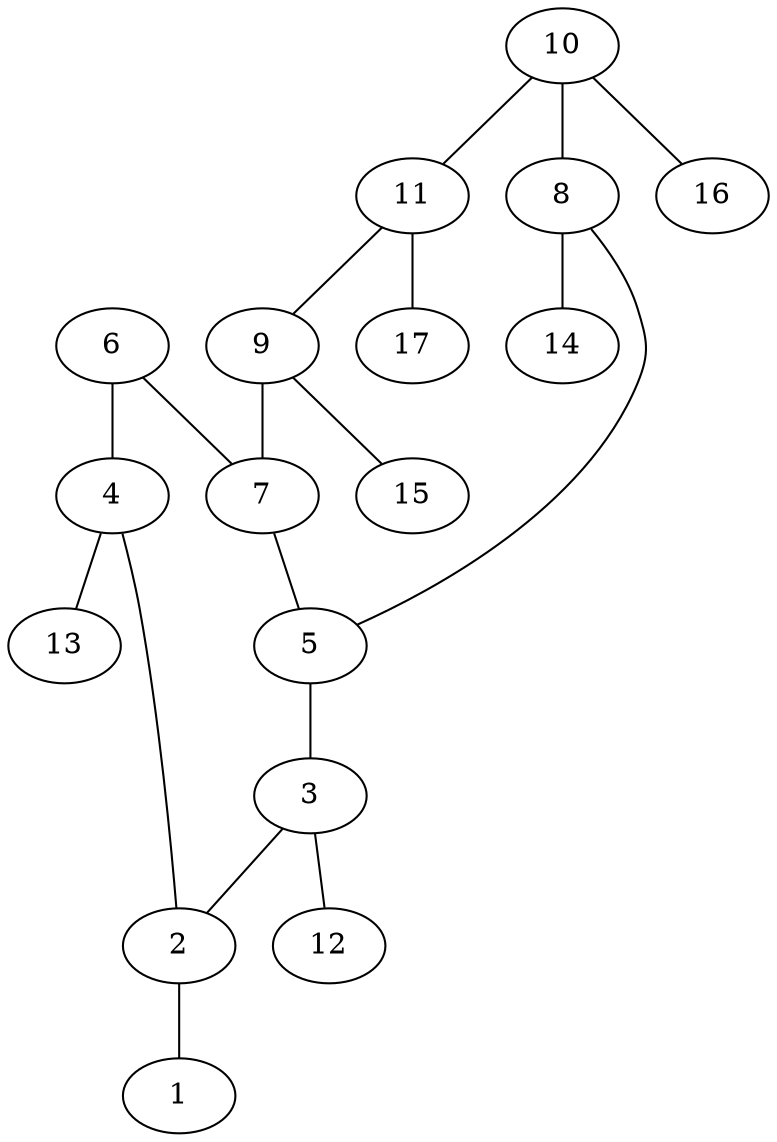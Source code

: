 graph molecule_3941 {
	1	 [chem=F];
	2	 [chem=C];
	2 -- 1	 [valence=1];
	3	 [chem=C];
	3 -- 2	 [valence=2];
	12	 [chem=H];
	3 -- 12	 [valence=1];
	4	 [chem=C];
	4 -- 2	 [valence=1];
	13	 [chem=H];
	4 -- 13	 [valence=1];
	5	 [chem=C];
	5 -- 3	 [valence=1];
	6	 [chem=N];
	6 -- 4	 [valence=2];
	7	 [chem=C];
	6 -- 7	 [valence=1];
	7 -- 5	 [valence=2];
	8	 [chem=C];
	8 -- 5	 [valence=1];
	14	 [chem=H];
	8 -- 14	 [valence=1];
	9	 [chem=C];
	9 -- 7	 [valence=1];
	15	 [chem=H];
	9 -- 15	 [valence=1];
	10	 [chem=C];
	10 -- 8	 [valence=2];
	11	 [chem=C];
	10 -- 11	 [valence=1];
	16	 [chem=H];
	10 -- 16	 [valence=1];
	11 -- 9	 [valence=2];
	17	 [chem=H];
	11 -- 17	 [valence=1];
}
